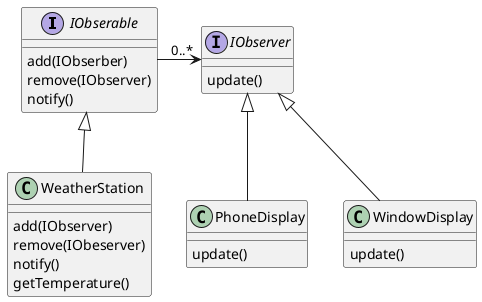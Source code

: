 @startuml

interface IObserable {
  add(IObserber)
  remove(IObserver)
  notify()
}

interface IObserver {
  update()
}

class WeatherStation {
  add(IObserver)
  remove(IObeserver)
  notify()
  getTemperature()
}

class PhoneDisplay {
  update()
}

class WindowDisplay {
  update()
}

IObserable -> "0..*" IObserver

IObserable <|-- WeatherStation
IObserver <|-- PhoneDisplay
IObserver <|-- WindowDisplay


@enduml